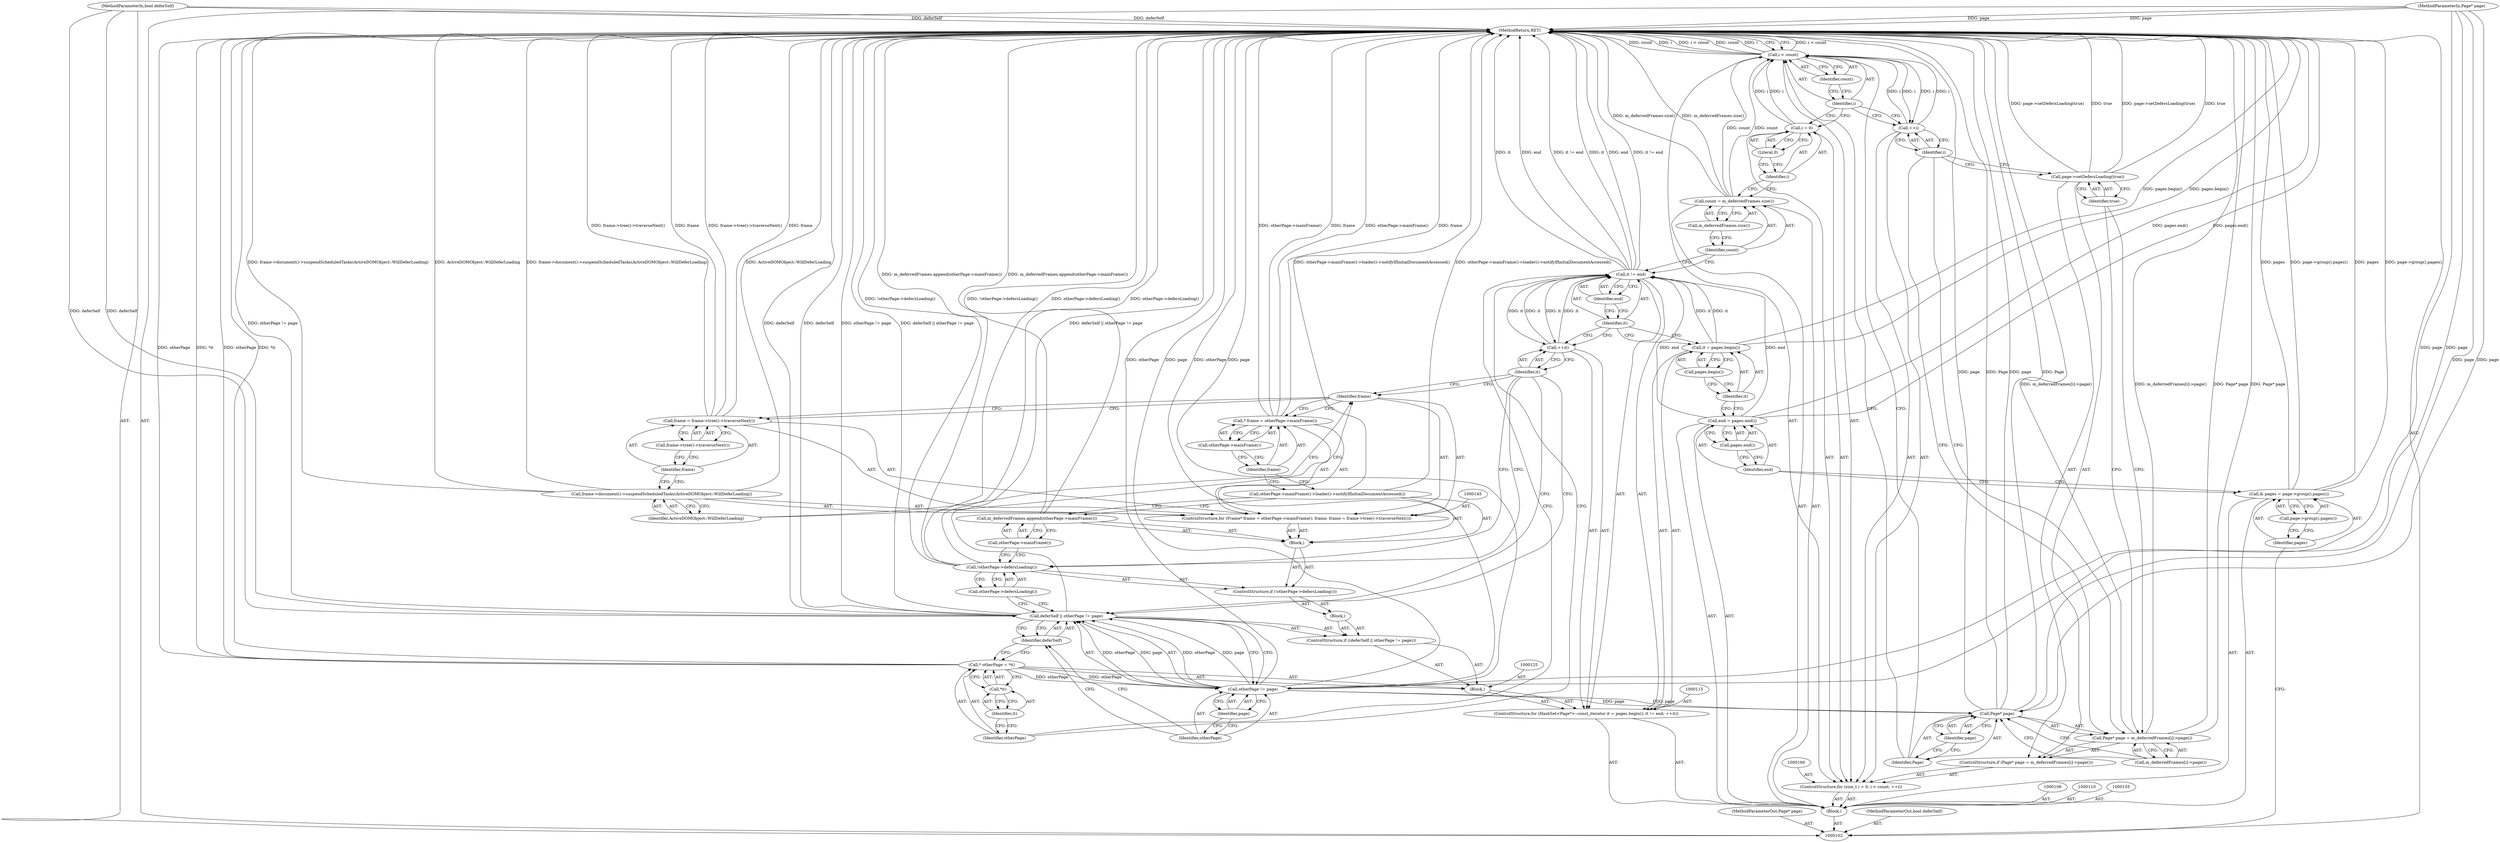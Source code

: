 digraph "0_Chrome_47a054e9ad826421b789097d82b44c102ab6ac97" {
"1000177" [label="(MethodReturn,RET)"];
"1000103" [label="(MethodParameterIn,Page* page)"];
"1000264" [label="(MethodParameterOut,Page* page)"];
"1000104" [label="(MethodParameterIn,bool deferSelf)"];
"1000265" [label="(MethodParameterOut,bool deferSelf)"];
"1000141" [label="(Call,m_deferredFrames.append(otherPage->mainFrame()))"];
"1000142" [label="(Call,otherPage->mainFrame())"];
"1000143" [label="(Call,otherPage->mainFrame()->loader()->notifyIfInitialDocumentAccessed())"];
"1000144" [label="(ControlStructure,for (Frame* frame = otherPage->mainFrame(); frame; frame = frame->tree()->traverseNext()))"];
"1000146" [label="(Call,* frame = otherPage->mainFrame())"];
"1000147" [label="(Identifier,frame)"];
"1000148" [label="(Call,otherPage->mainFrame())"];
"1000149" [label="(Identifier,frame)"];
"1000150" [label="(Call,frame = frame->tree()->traverseNext())"];
"1000151" [label="(Identifier,frame)"];
"1000152" [label="(Call,frame->tree()->traverseNext())"];
"1000153" [label="(Call,frame->document()->suspendScheduledTasks(ActiveDOMObject::WillDeferLoading))"];
"1000154" [label="(Identifier,ActiveDOMObject::WillDeferLoading)"];
"1000105" [label="(Block,)"];
"1000156" [label="(Call,count = m_deferredFrames.size())"];
"1000157" [label="(Identifier,count)"];
"1000158" [label="(Call,m_deferredFrames.size())"];
"1000161" [label="(Call,i = 0)"];
"1000162" [label="(Identifier,i)"];
"1000163" [label="(Literal,0)"];
"1000164" [label="(Call,i < count)"];
"1000165" [label="(Identifier,i)"];
"1000166" [label="(Identifier,count)"];
"1000167" [label="(Call,++i)"];
"1000168" [label="(Identifier,i)"];
"1000159" [label="(ControlStructure,for (size_t i = 0; i < count; ++i))"];
"1000170" [label="(Call,Page* page = m_deferredFrames[i]->page())"];
"1000171" [label="(Call,Page* page)"];
"1000172" [label="(Identifier,Page)"];
"1000173" [label="(Identifier,page)"];
"1000174" [label="(Call,m_deferredFrames[i]->page())"];
"1000169" [label="(ControlStructure,if (Page* page = m_deferredFrames[i]->page()))"];
"1000175" [label="(Call,page->setDefersLoading(true))"];
"1000176" [label="(Identifier,true)"];
"1000107" [label="(Call,& pages = page->group().pages())"];
"1000108" [label="(Identifier,pages)"];
"1000109" [label="(Call,page->group().pages())"];
"1000111" [label="(Call,end = pages.end())"];
"1000112" [label="(Identifier,end)"];
"1000113" [label="(Call,pages.end())"];
"1000114" [label="(ControlStructure,for (HashSet<Page*>::const_iterator it = pages.begin(); it != end; ++it))"];
"1000116" [label="(Call,it = pages.begin())"];
"1000117" [label="(Identifier,it)"];
"1000118" [label="(Call,pages.begin())"];
"1000119" [label="(Call,it != end)"];
"1000120" [label="(Identifier,it)"];
"1000121" [label="(Identifier,end)"];
"1000122" [label="(Call,++it)"];
"1000123" [label="(Identifier,it)"];
"1000126" [label="(Call,* otherPage = *it)"];
"1000127" [label="(Identifier,otherPage)"];
"1000128" [label="(Call,*it)"];
"1000129" [label="(Identifier,it)"];
"1000124" [label="(Block,)"];
"1000131" [label="(Call,deferSelf || otherPage != page)"];
"1000132" [label="(Identifier,deferSelf)"];
"1000133" [label="(Call,otherPage != page)"];
"1000134" [label="(Identifier,otherPage)"];
"1000135" [label="(Identifier,page)"];
"1000136" [label="(Block,)"];
"1000130" [label="(ControlStructure,if ((deferSelf || otherPage != page)))"];
"1000137" [label="(ControlStructure,if (!otherPage->defersLoading()))"];
"1000138" [label="(Call,!otherPage->defersLoading())"];
"1000139" [label="(Call,otherPage->defersLoading())"];
"1000140" [label="(Block,)"];
"1000177" -> "1000102"  [label="AST: "];
"1000177" -> "1000164"  [label="CFG: "];
"1000171" -> "1000177"  [label="DDG: Page"];
"1000171" -> "1000177"  [label="DDG: page"];
"1000107" -> "1000177"  [label="DDG: pages"];
"1000107" -> "1000177"  [label="DDG: page->group().pages()"];
"1000104" -> "1000177"  [label="DDG: deferSelf"];
"1000119" -> "1000177"  [label="DDG: end"];
"1000119" -> "1000177"  [label="DDG: it != end"];
"1000119" -> "1000177"  [label="DDG: it"];
"1000116" -> "1000177"  [label="DDG: pages.begin()"];
"1000131" -> "1000177"  [label="DDG: otherPage != page"];
"1000131" -> "1000177"  [label="DDG: deferSelf"];
"1000131" -> "1000177"  [label="DDG: deferSelf || otherPage != page"];
"1000153" -> "1000177"  [label="DDG: ActiveDOMObject::WillDeferLoading"];
"1000153" -> "1000177"  [label="DDG: frame->document()->suspendScheduledTasks(ActiveDOMObject::WillDeferLoading)"];
"1000164" -> "1000177"  [label="DDG: i < count"];
"1000164" -> "1000177"  [label="DDG: count"];
"1000164" -> "1000177"  [label="DDG: i"];
"1000150" -> "1000177"  [label="DDG: frame"];
"1000150" -> "1000177"  [label="DDG: frame->tree()->traverseNext()"];
"1000141" -> "1000177"  [label="DDG: m_deferredFrames.append(otherPage->mainFrame())"];
"1000138" -> "1000177"  [label="DDG: otherPage->defersLoading()"];
"1000138" -> "1000177"  [label="DDG: !otherPage->defersLoading()"];
"1000133" -> "1000177"  [label="DDG: otherPage"];
"1000133" -> "1000177"  [label="DDG: page"];
"1000156" -> "1000177"  [label="DDG: m_deferredFrames.size()"];
"1000103" -> "1000177"  [label="DDG: page"];
"1000146" -> "1000177"  [label="DDG: otherPage->mainFrame()"];
"1000146" -> "1000177"  [label="DDG: frame"];
"1000175" -> "1000177"  [label="DDG: true"];
"1000175" -> "1000177"  [label="DDG: page->setDefersLoading(true)"];
"1000126" -> "1000177"  [label="DDG: otherPage"];
"1000126" -> "1000177"  [label="DDG: *it"];
"1000111" -> "1000177"  [label="DDG: pages.end()"];
"1000143" -> "1000177"  [label="DDG: otherPage->mainFrame()->loader()->notifyIfInitialDocumentAccessed()"];
"1000170" -> "1000177"  [label="DDG: Page* page"];
"1000170" -> "1000177"  [label="DDG: m_deferredFrames[i]->page()"];
"1000103" -> "1000102"  [label="AST: "];
"1000103" -> "1000177"  [label="DDG: page"];
"1000103" -> "1000133"  [label="DDG: page"];
"1000103" -> "1000171"  [label="DDG: page"];
"1000264" -> "1000102"  [label="AST: "];
"1000104" -> "1000102"  [label="AST: "];
"1000104" -> "1000177"  [label="DDG: deferSelf"];
"1000104" -> "1000131"  [label="DDG: deferSelf"];
"1000265" -> "1000102"  [label="AST: "];
"1000141" -> "1000140"  [label="AST: "];
"1000141" -> "1000142"  [label="CFG: "];
"1000142" -> "1000141"  [label="AST: "];
"1000143" -> "1000141"  [label="CFG: "];
"1000141" -> "1000177"  [label="DDG: m_deferredFrames.append(otherPage->mainFrame())"];
"1000142" -> "1000141"  [label="AST: "];
"1000142" -> "1000138"  [label="CFG: "];
"1000141" -> "1000142"  [label="CFG: "];
"1000143" -> "1000140"  [label="AST: "];
"1000143" -> "1000141"  [label="CFG: "];
"1000147" -> "1000143"  [label="CFG: "];
"1000143" -> "1000177"  [label="DDG: otherPage->mainFrame()->loader()->notifyIfInitialDocumentAccessed()"];
"1000144" -> "1000140"  [label="AST: "];
"1000145" -> "1000144"  [label="AST: "];
"1000146" -> "1000144"  [label="AST: "];
"1000149" -> "1000144"  [label="AST: "];
"1000150" -> "1000144"  [label="AST: "];
"1000153" -> "1000144"  [label="AST: "];
"1000146" -> "1000144"  [label="AST: "];
"1000146" -> "1000148"  [label="CFG: "];
"1000147" -> "1000146"  [label="AST: "];
"1000148" -> "1000146"  [label="AST: "];
"1000149" -> "1000146"  [label="CFG: "];
"1000146" -> "1000177"  [label="DDG: otherPage->mainFrame()"];
"1000146" -> "1000177"  [label="DDG: frame"];
"1000147" -> "1000146"  [label="AST: "];
"1000147" -> "1000143"  [label="CFG: "];
"1000148" -> "1000147"  [label="CFG: "];
"1000148" -> "1000146"  [label="AST: "];
"1000148" -> "1000147"  [label="CFG: "];
"1000146" -> "1000148"  [label="CFG: "];
"1000149" -> "1000144"  [label="AST: "];
"1000149" -> "1000146"  [label="CFG: "];
"1000149" -> "1000150"  [label="CFG: "];
"1000154" -> "1000149"  [label="CFG: "];
"1000123" -> "1000149"  [label="CFG: "];
"1000150" -> "1000144"  [label="AST: "];
"1000150" -> "1000152"  [label="CFG: "];
"1000151" -> "1000150"  [label="AST: "];
"1000152" -> "1000150"  [label="AST: "];
"1000149" -> "1000150"  [label="CFG: "];
"1000150" -> "1000177"  [label="DDG: frame"];
"1000150" -> "1000177"  [label="DDG: frame->tree()->traverseNext()"];
"1000151" -> "1000150"  [label="AST: "];
"1000151" -> "1000153"  [label="CFG: "];
"1000152" -> "1000151"  [label="CFG: "];
"1000152" -> "1000150"  [label="AST: "];
"1000152" -> "1000151"  [label="CFG: "];
"1000150" -> "1000152"  [label="CFG: "];
"1000153" -> "1000144"  [label="AST: "];
"1000153" -> "1000154"  [label="CFG: "];
"1000154" -> "1000153"  [label="AST: "];
"1000151" -> "1000153"  [label="CFG: "];
"1000153" -> "1000177"  [label="DDG: ActiveDOMObject::WillDeferLoading"];
"1000153" -> "1000177"  [label="DDG: frame->document()->suspendScheduledTasks(ActiveDOMObject::WillDeferLoading)"];
"1000154" -> "1000153"  [label="AST: "];
"1000154" -> "1000149"  [label="CFG: "];
"1000153" -> "1000154"  [label="CFG: "];
"1000105" -> "1000102"  [label="AST: "];
"1000106" -> "1000105"  [label="AST: "];
"1000107" -> "1000105"  [label="AST: "];
"1000110" -> "1000105"  [label="AST: "];
"1000111" -> "1000105"  [label="AST: "];
"1000114" -> "1000105"  [label="AST: "];
"1000155" -> "1000105"  [label="AST: "];
"1000156" -> "1000105"  [label="AST: "];
"1000159" -> "1000105"  [label="AST: "];
"1000156" -> "1000105"  [label="AST: "];
"1000156" -> "1000158"  [label="CFG: "];
"1000157" -> "1000156"  [label="AST: "];
"1000158" -> "1000156"  [label="AST: "];
"1000162" -> "1000156"  [label="CFG: "];
"1000156" -> "1000177"  [label="DDG: m_deferredFrames.size()"];
"1000156" -> "1000164"  [label="DDG: count"];
"1000157" -> "1000156"  [label="AST: "];
"1000157" -> "1000119"  [label="CFG: "];
"1000158" -> "1000157"  [label="CFG: "];
"1000158" -> "1000156"  [label="AST: "];
"1000158" -> "1000157"  [label="CFG: "];
"1000156" -> "1000158"  [label="CFG: "];
"1000161" -> "1000159"  [label="AST: "];
"1000161" -> "1000163"  [label="CFG: "];
"1000162" -> "1000161"  [label="AST: "];
"1000163" -> "1000161"  [label="AST: "];
"1000165" -> "1000161"  [label="CFG: "];
"1000161" -> "1000164"  [label="DDG: i"];
"1000162" -> "1000161"  [label="AST: "];
"1000162" -> "1000156"  [label="CFG: "];
"1000163" -> "1000162"  [label="CFG: "];
"1000163" -> "1000161"  [label="AST: "];
"1000163" -> "1000162"  [label="CFG: "];
"1000161" -> "1000163"  [label="CFG: "];
"1000164" -> "1000159"  [label="AST: "];
"1000164" -> "1000166"  [label="CFG: "];
"1000165" -> "1000164"  [label="AST: "];
"1000166" -> "1000164"  [label="AST: "];
"1000172" -> "1000164"  [label="CFG: "];
"1000177" -> "1000164"  [label="CFG: "];
"1000164" -> "1000177"  [label="DDG: i < count"];
"1000164" -> "1000177"  [label="DDG: count"];
"1000164" -> "1000177"  [label="DDG: i"];
"1000167" -> "1000164"  [label="DDG: i"];
"1000161" -> "1000164"  [label="DDG: i"];
"1000156" -> "1000164"  [label="DDG: count"];
"1000164" -> "1000167"  [label="DDG: i"];
"1000165" -> "1000164"  [label="AST: "];
"1000165" -> "1000161"  [label="CFG: "];
"1000165" -> "1000167"  [label="CFG: "];
"1000166" -> "1000165"  [label="CFG: "];
"1000166" -> "1000164"  [label="AST: "];
"1000166" -> "1000165"  [label="CFG: "];
"1000164" -> "1000166"  [label="CFG: "];
"1000167" -> "1000159"  [label="AST: "];
"1000167" -> "1000168"  [label="CFG: "];
"1000168" -> "1000167"  [label="AST: "];
"1000165" -> "1000167"  [label="CFG: "];
"1000167" -> "1000164"  [label="DDG: i"];
"1000164" -> "1000167"  [label="DDG: i"];
"1000168" -> "1000167"  [label="AST: "];
"1000168" -> "1000175"  [label="CFG: "];
"1000168" -> "1000170"  [label="CFG: "];
"1000167" -> "1000168"  [label="CFG: "];
"1000159" -> "1000105"  [label="AST: "];
"1000160" -> "1000159"  [label="AST: "];
"1000161" -> "1000159"  [label="AST: "];
"1000164" -> "1000159"  [label="AST: "];
"1000167" -> "1000159"  [label="AST: "];
"1000169" -> "1000159"  [label="AST: "];
"1000170" -> "1000169"  [label="AST: "];
"1000170" -> "1000174"  [label="CFG: "];
"1000171" -> "1000170"  [label="AST: "];
"1000174" -> "1000170"  [label="AST: "];
"1000176" -> "1000170"  [label="CFG: "];
"1000168" -> "1000170"  [label="CFG: "];
"1000170" -> "1000177"  [label="DDG: Page* page"];
"1000170" -> "1000177"  [label="DDG: m_deferredFrames[i]->page()"];
"1000171" -> "1000170"  [label="AST: "];
"1000171" -> "1000173"  [label="CFG: "];
"1000172" -> "1000171"  [label="AST: "];
"1000173" -> "1000171"  [label="AST: "];
"1000174" -> "1000171"  [label="CFG: "];
"1000171" -> "1000177"  [label="DDG: Page"];
"1000171" -> "1000177"  [label="DDG: page"];
"1000133" -> "1000171"  [label="DDG: page"];
"1000103" -> "1000171"  [label="DDG: page"];
"1000172" -> "1000171"  [label="AST: "];
"1000172" -> "1000164"  [label="CFG: "];
"1000173" -> "1000172"  [label="CFG: "];
"1000173" -> "1000171"  [label="AST: "];
"1000173" -> "1000172"  [label="CFG: "];
"1000171" -> "1000173"  [label="CFG: "];
"1000174" -> "1000170"  [label="AST: "];
"1000174" -> "1000171"  [label="CFG: "];
"1000170" -> "1000174"  [label="CFG: "];
"1000169" -> "1000159"  [label="AST: "];
"1000170" -> "1000169"  [label="AST: "];
"1000175" -> "1000169"  [label="AST: "];
"1000175" -> "1000169"  [label="AST: "];
"1000175" -> "1000176"  [label="CFG: "];
"1000176" -> "1000175"  [label="AST: "];
"1000168" -> "1000175"  [label="CFG: "];
"1000175" -> "1000177"  [label="DDG: true"];
"1000175" -> "1000177"  [label="DDG: page->setDefersLoading(true)"];
"1000176" -> "1000175"  [label="AST: "];
"1000176" -> "1000170"  [label="CFG: "];
"1000175" -> "1000176"  [label="CFG: "];
"1000107" -> "1000105"  [label="AST: "];
"1000107" -> "1000109"  [label="CFG: "];
"1000108" -> "1000107"  [label="AST: "];
"1000109" -> "1000107"  [label="AST: "];
"1000112" -> "1000107"  [label="CFG: "];
"1000107" -> "1000177"  [label="DDG: pages"];
"1000107" -> "1000177"  [label="DDG: page->group().pages()"];
"1000108" -> "1000107"  [label="AST: "];
"1000108" -> "1000102"  [label="CFG: "];
"1000109" -> "1000108"  [label="CFG: "];
"1000109" -> "1000107"  [label="AST: "];
"1000109" -> "1000108"  [label="CFG: "];
"1000107" -> "1000109"  [label="CFG: "];
"1000111" -> "1000105"  [label="AST: "];
"1000111" -> "1000113"  [label="CFG: "];
"1000112" -> "1000111"  [label="AST: "];
"1000113" -> "1000111"  [label="AST: "];
"1000117" -> "1000111"  [label="CFG: "];
"1000111" -> "1000177"  [label="DDG: pages.end()"];
"1000111" -> "1000119"  [label="DDG: end"];
"1000112" -> "1000111"  [label="AST: "];
"1000112" -> "1000107"  [label="CFG: "];
"1000113" -> "1000112"  [label="CFG: "];
"1000113" -> "1000111"  [label="AST: "];
"1000113" -> "1000112"  [label="CFG: "];
"1000111" -> "1000113"  [label="CFG: "];
"1000114" -> "1000105"  [label="AST: "];
"1000115" -> "1000114"  [label="AST: "];
"1000116" -> "1000114"  [label="AST: "];
"1000119" -> "1000114"  [label="AST: "];
"1000122" -> "1000114"  [label="AST: "];
"1000124" -> "1000114"  [label="AST: "];
"1000116" -> "1000114"  [label="AST: "];
"1000116" -> "1000118"  [label="CFG: "];
"1000117" -> "1000116"  [label="AST: "];
"1000118" -> "1000116"  [label="AST: "];
"1000120" -> "1000116"  [label="CFG: "];
"1000116" -> "1000177"  [label="DDG: pages.begin()"];
"1000116" -> "1000119"  [label="DDG: it"];
"1000117" -> "1000116"  [label="AST: "];
"1000117" -> "1000111"  [label="CFG: "];
"1000118" -> "1000117"  [label="CFG: "];
"1000118" -> "1000116"  [label="AST: "];
"1000118" -> "1000117"  [label="CFG: "];
"1000116" -> "1000118"  [label="CFG: "];
"1000119" -> "1000114"  [label="AST: "];
"1000119" -> "1000121"  [label="CFG: "];
"1000120" -> "1000119"  [label="AST: "];
"1000121" -> "1000119"  [label="AST: "];
"1000127" -> "1000119"  [label="CFG: "];
"1000157" -> "1000119"  [label="CFG: "];
"1000119" -> "1000177"  [label="DDG: end"];
"1000119" -> "1000177"  [label="DDG: it != end"];
"1000119" -> "1000177"  [label="DDG: it"];
"1000116" -> "1000119"  [label="DDG: it"];
"1000122" -> "1000119"  [label="DDG: it"];
"1000111" -> "1000119"  [label="DDG: end"];
"1000119" -> "1000122"  [label="DDG: it"];
"1000120" -> "1000119"  [label="AST: "];
"1000120" -> "1000116"  [label="CFG: "];
"1000120" -> "1000122"  [label="CFG: "];
"1000121" -> "1000120"  [label="CFG: "];
"1000121" -> "1000119"  [label="AST: "];
"1000121" -> "1000120"  [label="CFG: "];
"1000119" -> "1000121"  [label="CFG: "];
"1000122" -> "1000114"  [label="AST: "];
"1000122" -> "1000123"  [label="CFG: "];
"1000123" -> "1000122"  [label="AST: "];
"1000120" -> "1000122"  [label="CFG: "];
"1000122" -> "1000119"  [label="DDG: it"];
"1000119" -> "1000122"  [label="DDG: it"];
"1000123" -> "1000122"  [label="AST: "];
"1000123" -> "1000149"  [label="CFG: "];
"1000123" -> "1000138"  [label="CFG: "];
"1000123" -> "1000131"  [label="CFG: "];
"1000122" -> "1000123"  [label="CFG: "];
"1000126" -> "1000124"  [label="AST: "];
"1000126" -> "1000128"  [label="CFG: "];
"1000127" -> "1000126"  [label="AST: "];
"1000128" -> "1000126"  [label="AST: "];
"1000132" -> "1000126"  [label="CFG: "];
"1000126" -> "1000177"  [label="DDG: otherPage"];
"1000126" -> "1000177"  [label="DDG: *it"];
"1000126" -> "1000133"  [label="DDG: otherPage"];
"1000127" -> "1000126"  [label="AST: "];
"1000127" -> "1000119"  [label="CFG: "];
"1000129" -> "1000127"  [label="CFG: "];
"1000128" -> "1000126"  [label="AST: "];
"1000128" -> "1000129"  [label="CFG: "];
"1000129" -> "1000128"  [label="AST: "];
"1000126" -> "1000128"  [label="CFG: "];
"1000129" -> "1000128"  [label="AST: "];
"1000129" -> "1000127"  [label="CFG: "];
"1000128" -> "1000129"  [label="CFG: "];
"1000124" -> "1000114"  [label="AST: "];
"1000125" -> "1000124"  [label="AST: "];
"1000126" -> "1000124"  [label="AST: "];
"1000130" -> "1000124"  [label="AST: "];
"1000131" -> "1000130"  [label="AST: "];
"1000131" -> "1000132"  [label="CFG: "];
"1000131" -> "1000133"  [label="CFG: "];
"1000132" -> "1000131"  [label="AST: "];
"1000133" -> "1000131"  [label="AST: "];
"1000139" -> "1000131"  [label="CFG: "];
"1000123" -> "1000131"  [label="CFG: "];
"1000131" -> "1000177"  [label="DDG: otherPage != page"];
"1000131" -> "1000177"  [label="DDG: deferSelf"];
"1000131" -> "1000177"  [label="DDG: deferSelf || otherPage != page"];
"1000104" -> "1000131"  [label="DDG: deferSelf"];
"1000133" -> "1000131"  [label="DDG: otherPage"];
"1000133" -> "1000131"  [label="DDG: page"];
"1000132" -> "1000131"  [label="AST: "];
"1000132" -> "1000126"  [label="CFG: "];
"1000134" -> "1000132"  [label="CFG: "];
"1000131" -> "1000132"  [label="CFG: "];
"1000133" -> "1000131"  [label="AST: "];
"1000133" -> "1000135"  [label="CFG: "];
"1000134" -> "1000133"  [label="AST: "];
"1000135" -> "1000133"  [label="AST: "];
"1000131" -> "1000133"  [label="CFG: "];
"1000133" -> "1000177"  [label="DDG: otherPage"];
"1000133" -> "1000177"  [label="DDG: page"];
"1000133" -> "1000131"  [label="DDG: otherPage"];
"1000133" -> "1000131"  [label="DDG: page"];
"1000126" -> "1000133"  [label="DDG: otherPage"];
"1000103" -> "1000133"  [label="DDG: page"];
"1000133" -> "1000171"  [label="DDG: page"];
"1000134" -> "1000133"  [label="AST: "];
"1000134" -> "1000132"  [label="CFG: "];
"1000135" -> "1000134"  [label="CFG: "];
"1000135" -> "1000133"  [label="AST: "];
"1000135" -> "1000134"  [label="CFG: "];
"1000133" -> "1000135"  [label="CFG: "];
"1000136" -> "1000130"  [label="AST: "];
"1000137" -> "1000136"  [label="AST: "];
"1000130" -> "1000124"  [label="AST: "];
"1000131" -> "1000130"  [label="AST: "];
"1000136" -> "1000130"  [label="AST: "];
"1000137" -> "1000136"  [label="AST: "];
"1000138" -> "1000137"  [label="AST: "];
"1000140" -> "1000137"  [label="AST: "];
"1000138" -> "1000137"  [label="AST: "];
"1000138" -> "1000139"  [label="CFG: "];
"1000139" -> "1000138"  [label="AST: "];
"1000142" -> "1000138"  [label="CFG: "];
"1000123" -> "1000138"  [label="CFG: "];
"1000138" -> "1000177"  [label="DDG: otherPage->defersLoading()"];
"1000138" -> "1000177"  [label="DDG: !otherPage->defersLoading()"];
"1000139" -> "1000138"  [label="AST: "];
"1000139" -> "1000131"  [label="CFG: "];
"1000138" -> "1000139"  [label="CFG: "];
"1000140" -> "1000137"  [label="AST: "];
"1000141" -> "1000140"  [label="AST: "];
"1000143" -> "1000140"  [label="AST: "];
"1000144" -> "1000140"  [label="AST: "];
}

